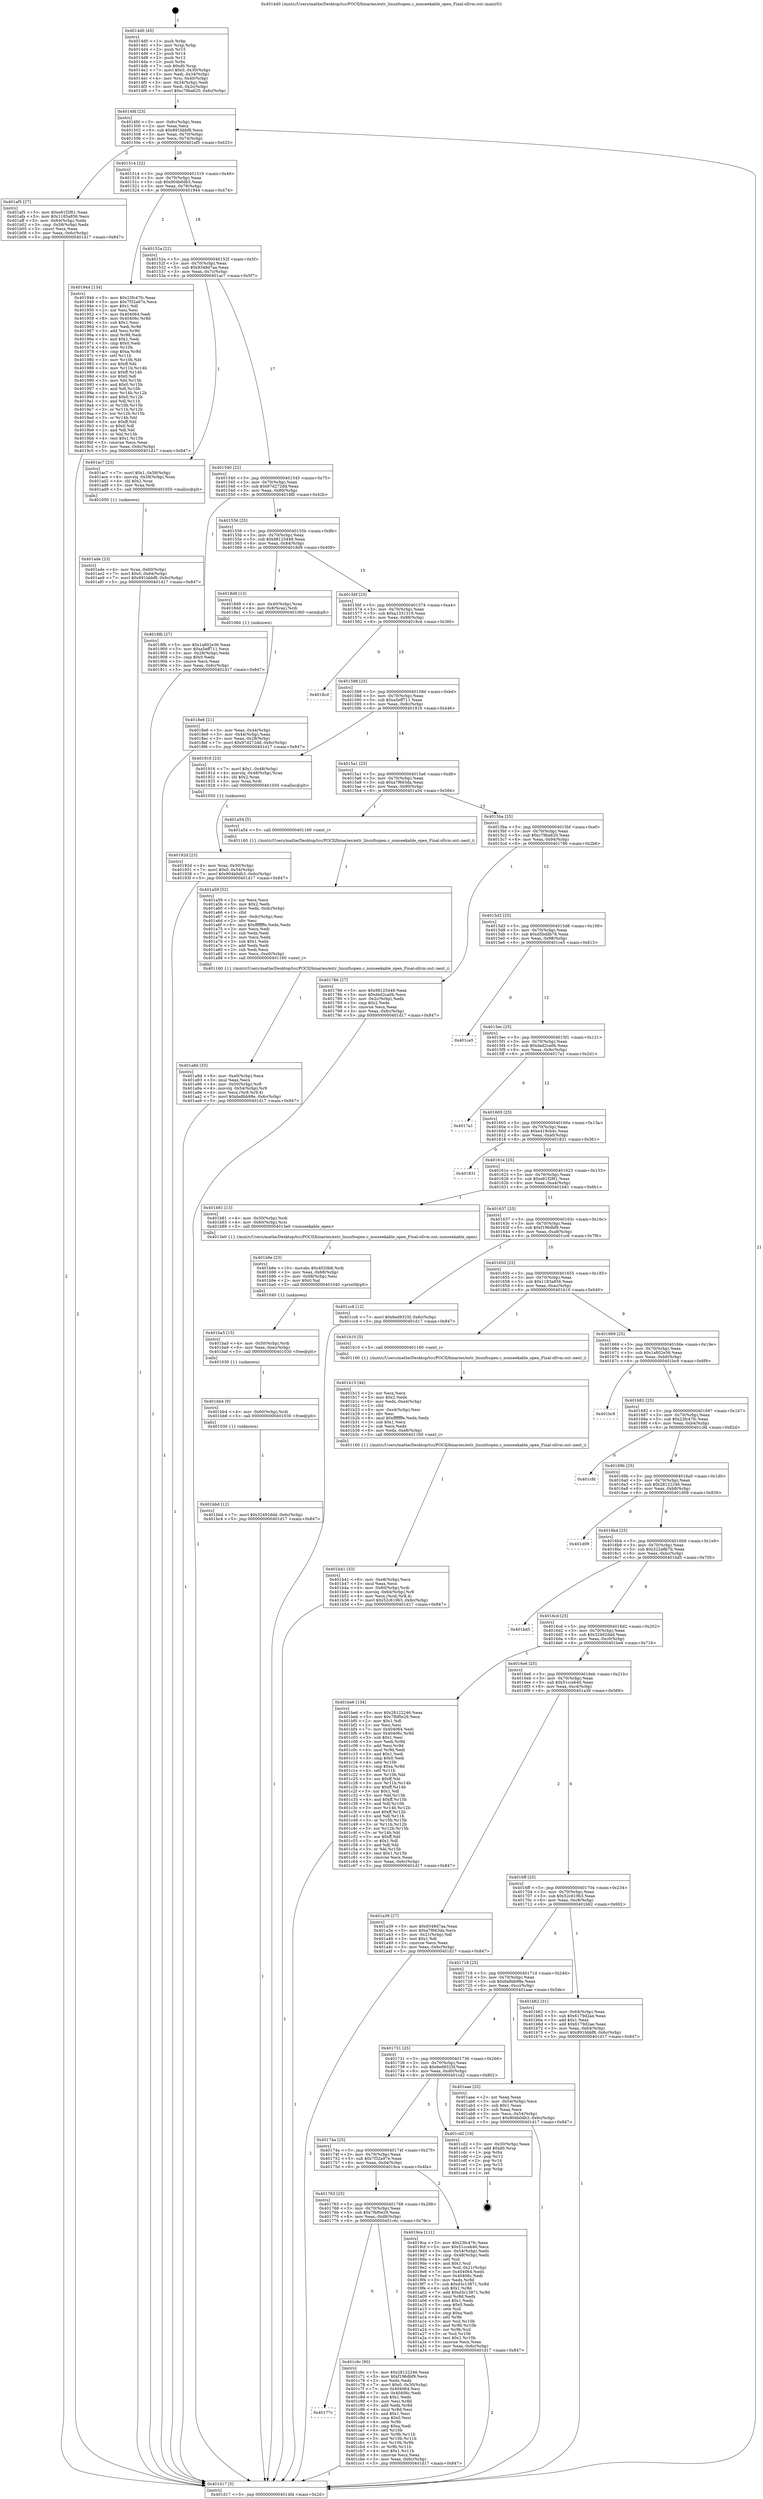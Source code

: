 digraph "0x4014d0" {
  label = "0x4014d0 (/mnt/c/Users/mathe/Desktop/tcc/POCII/binaries/extr_linuxfsopen.c_nonseekable_open_Final-ollvm.out::main(0))"
  labelloc = "t"
  node[shape=record]

  Entry [label="",width=0.3,height=0.3,shape=circle,fillcolor=black,style=filled]
  "0x4014fd" [label="{
     0x4014fd [23]\l
     | [instrs]\l
     &nbsp;&nbsp;0x4014fd \<+3\>: mov -0x6c(%rbp),%eax\l
     &nbsp;&nbsp;0x401500 \<+2\>: mov %eax,%ecx\l
     &nbsp;&nbsp;0x401502 \<+6\>: sub $0x891bbbf8,%ecx\l
     &nbsp;&nbsp;0x401508 \<+3\>: mov %eax,-0x70(%rbp)\l
     &nbsp;&nbsp;0x40150b \<+3\>: mov %ecx,-0x74(%rbp)\l
     &nbsp;&nbsp;0x40150e \<+6\>: je 0000000000401af5 \<main+0x625\>\l
  }"]
  "0x401af5" [label="{
     0x401af5 [27]\l
     | [instrs]\l
     &nbsp;&nbsp;0x401af5 \<+5\>: mov $0xe81f2f61,%eax\l
     &nbsp;&nbsp;0x401afa \<+5\>: mov $0x1183a856,%ecx\l
     &nbsp;&nbsp;0x401aff \<+3\>: mov -0x64(%rbp),%edx\l
     &nbsp;&nbsp;0x401b02 \<+3\>: cmp -0x58(%rbp),%edx\l
     &nbsp;&nbsp;0x401b05 \<+3\>: cmovl %ecx,%eax\l
     &nbsp;&nbsp;0x401b08 \<+3\>: mov %eax,-0x6c(%rbp)\l
     &nbsp;&nbsp;0x401b0b \<+5\>: jmp 0000000000401d17 \<main+0x847\>\l
  }"]
  "0x401514" [label="{
     0x401514 [22]\l
     | [instrs]\l
     &nbsp;&nbsp;0x401514 \<+5\>: jmp 0000000000401519 \<main+0x49\>\l
     &nbsp;&nbsp;0x401519 \<+3\>: mov -0x70(%rbp),%eax\l
     &nbsp;&nbsp;0x40151c \<+5\>: sub $0x904b0db3,%eax\l
     &nbsp;&nbsp;0x401521 \<+3\>: mov %eax,-0x78(%rbp)\l
     &nbsp;&nbsp;0x401524 \<+6\>: je 0000000000401944 \<main+0x474\>\l
  }"]
  Exit [label="",width=0.3,height=0.3,shape=circle,fillcolor=black,style=filled,peripheries=2]
  "0x401944" [label="{
     0x401944 [134]\l
     | [instrs]\l
     &nbsp;&nbsp;0x401944 \<+5\>: mov $0x23fc47fc,%eax\l
     &nbsp;&nbsp;0x401949 \<+5\>: mov $0x7f32a97e,%ecx\l
     &nbsp;&nbsp;0x40194e \<+2\>: mov $0x1,%dl\l
     &nbsp;&nbsp;0x401950 \<+2\>: xor %esi,%esi\l
     &nbsp;&nbsp;0x401952 \<+7\>: mov 0x404064,%edi\l
     &nbsp;&nbsp;0x401959 \<+8\>: mov 0x40406c,%r8d\l
     &nbsp;&nbsp;0x401961 \<+3\>: sub $0x1,%esi\l
     &nbsp;&nbsp;0x401964 \<+3\>: mov %edi,%r9d\l
     &nbsp;&nbsp;0x401967 \<+3\>: add %esi,%r9d\l
     &nbsp;&nbsp;0x40196a \<+4\>: imul %r9d,%edi\l
     &nbsp;&nbsp;0x40196e \<+3\>: and $0x1,%edi\l
     &nbsp;&nbsp;0x401971 \<+3\>: cmp $0x0,%edi\l
     &nbsp;&nbsp;0x401974 \<+4\>: sete %r10b\l
     &nbsp;&nbsp;0x401978 \<+4\>: cmp $0xa,%r8d\l
     &nbsp;&nbsp;0x40197c \<+4\>: setl %r11b\l
     &nbsp;&nbsp;0x401980 \<+3\>: mov %r10b,%bl\l
     &nbsp;&nbsp;0x401983 \<+3\>: xor $0xff,%bl\l
     &nbsp;&nbsp;0x401986 \<+3\>: mov %r11b,%r14b\l
     &nbsp;&nbsp;0x401989 \<+4\>: xor $0xff,%r14b\l
     &nbsp;&nbsp;0x40198d \<+3\>: xor $0x0,%dl\l
     &nbsp;&nbsp;0x401990 \<+3\>: mov %bl,%r15b\l
     &nbsp;&nbsp;0x401993 \<+4\>: and $0x0,%r15b\l
     &nbsp;&nbsp;0x401997 \<+3\>: and %dl,%r10b\l
     &nbsp;&nbsp;0x40199a \<+3\>: mov %r14b,%r12b\l
     &nbsp;&nbsp;0x40199d \<+4\>: and $0x0,%r12b\l
     &nbsp;&nbsp;0x4019a1 \<+3\>: and %dl,%r11b\l
     &nbsp;&nbsp;0x4019a4 \<+3\>: or %r10b,%r15b\l
     &nbsp;&nbsp;0x4019a7 \<+3\>: or %r11b,%r12b\l
     &nbsp;&nbsp;0x4019aa \<+3\>: xor %r12b,%r15b\l
     &nbsp;&nbsp;0x4019ad \<+3\>: or %r14b,%bl\l
     &nbsp;&nbsp;0x4019b0 \<+3\>: xor $0xff,%bl\l
     &nbsp;&nbsp;0x4019b3 \<+3\>: or $0x0,%dl\l
     &nbsp;&nbsp;0x4019b6 \<+2\>: and %dl,%bl\l
     &nbsp;&nbsp;0x4019b8 \<+3\>: or %bl,%r15b\l
     &nbsp;&nbsp;0x4019bb \<+4\>: test $0x1,%r15b\l
     &nbsp;&nbsp;0x4019bf \<+3\>: cmovne %ecx,%eax\l
     &nbsp;&nbsp;0x4019c2 \<+3\>: mov %eax,-0x6c(%rbp)\l
     &nbsp;&nbsp;0x4019c5 \<+5\>: jmp 0000000000401d17 \<main+0x847\>\l
  }"]
  "0x40152a" [label="{
     0x40152a [22]\l
     | [instrs]\l
     &nbsp;&nbsp;0x40152a \<+5\>: jmp 000000000040152f \<main+0x5f\>\l
     &nbsp;&nbsp;0x40152f \<+3\>: mov -0x70(%rbp),%eax\l
     &nbsp;&nbsp;0x401532 \<+5\>: sub $0x9348d7aa,%eax\l
     &nbsp;&nbsp;0x401537 \<+3\>: mov %eax,-0x7c(%rbp)\l
     &nbsp;&nbsp;0x40153a \<+6\>: je 0000000000401ac7 \<main+0x5f7\>\l
  }"]
  "0x40177c" [label="{
     0x40177c\l
  }", style=dashed]
  "0x401ac7" [label="{
     0x401ac7 [23]\l
     | [instrs]\l
     &nbsp;&nbsp;0x401ac7 \<+7\>: movl $0x1,-0x58(%rbp)\l
     &nbsp;&nbsp;0x401ace \<+4\>: movslq -0x58(%rbp),%rax\l
     &nbsp;&nbsp;0x401ad2 \<+4\>: shl $0x2,%rax\l
     &nbsp;&nbsp;0x401ad6 \<+3\>: mov %rax,%rdi\l
     &nbsp;&nbsp;0x401ad9 \<+5\>: call 0000000000401050 \<malloc@plt\>\l
     | [calls]\l
     &nbsp;&nbsp;0x401050 \{1\} (unknown)\l
  }"]
  "0x401540" [label="{
     0x401540 [22]\l
     | [instrs]\l
     &nbsp;&nbsp;0x401540 \<+5\>: jmp 0000000000401545 \<main+0x75\>\l
     &nbsp;&nbsp;0x401545 \<+3\>: mov -0x70(%rbp),%eax\l
     &nbsp;&nbsp;0x401548 \<+5\>: sub $0x97d272dd,%eax\l
     &nbsp;&nbsp;0x40154d \<+3\>: mov %eax,-0x80(%rbp)\l
     &nbsp;&nbsp;0x401550 \<+6\>: je 00000000004018fb \<main+0x42b\>\l
  }"]
  "0x401c6c" [label="{
     0x401c6c [90]\l
     | [instrs]\l
     &nbsp;&nbsp;0x401c6c \<+5\>: mov $0x28122246,%eax\l
     &nbsp;&nbsp;0x401c71 \<+5\>: mov $0xf196dbf9,%ecx\l
     &nbsp;&nbsp;0x401c76 \<+2\>: xor %edx,%edx\l
     &nbsp;&nbsp;0x401c78 \<+7\>: movl $0x0,-0x30(%rbp)\l
     &nbsp;&nbsp;0x401c7f \<+7\>: mov 0x404064,%esi\l
     &nbsp;&nbsp;0x401c86 \<+7\>: mov 0x40406c,%edi\l
     &nbsp;&nbsp;0x401c8d \<+3\>: sub $0x1,%edx\l
     &nbsp;&nbsp;0x401c90 \<+3\>: mov %esi,%r8d\l
     &nbsp;&nbsp;0x401c93 \<+3\>: add %edx,%r8d\l
     &nbsp;&nbsp;0x401c96 \<+4\>: imul %r8d,%esi\l
     &nbsp;&nbsp;0x401c9a \<+3\>: and $0x1,%esi\l
     &nbsp;&nbsp;0x401c9d \<+3\>: cmp $0x0,%esi\l
     &nbsp;&nbsp;0x401ca0 \<+4\>: sete %r9b\l
     &nbsp;&nbsp;0x401ca4 \<+3\>: cmp $0xa,%edi\l
     &nbsp;&nbsp;0x401ca7 \<+4\>: setl %r10b\l
     &nbsp;&nbsp;0x401cab \<+3\>: mov %r9b,%r11b\l
     &nbsp;&nbsp;0x401cae \<+3\>: and %r10b,%r11b\l
     &nbsp;&nbsp;0x401cb1 \<+3\>: xor %r10b,%r9b\l
     &nbsp;&nbsp;0x401cb4 \<+3\>: or %r9b,%r11b\l
     &nbsp;&nbsp;0x401cb7 \<+4\>: test $0x1,%r11b\l
     &nbsp;&nbsp;0x401cbb \<+3\>: cmovne %ecx,%eax\l
     &nbsp;&nbsp;0x401cbe \<+3\>: mov %eax,-0x6c(%rbp)\l
     &nbsp;&nbsp;0x401cc1 \<+5\>: jmp 0000000000401d17 \<main+0x847\>\l
  }"]
  "0x4018fb" [label="{
     0x4018fb [27]\l
     | [instrs]\l
     &nbsp;&nbsp;0x4018fb \<+5\>: mov $0x1a802e36,%eax\l
     &nbsp;&nbsp;0x401900 \<+5\>: mov $0xa5eff711,%ecx\l
     &nbsp;&nbsp;0x401905 \<+3\>: mov -0x28(%rbp),%edx\l
     &nbsp;&nbsp;0x401908 \<+3\>: cmp $0x0,%edx\l
     &nbsp;&nbsp;0x40190b \<+3\>: cmove %ecx,%eax\l
     &nbsp;&nbsp;0x40190e \<+3\>: mov %eax,-0x6c(%rbp)\l
     &nbsp;&nbsp;0x401911 \<+5\>: jmp 0000000000401d17 \<main+0x847\>\l
  }"]
  "0x401556" [label="{
     0x401556 [25]\l
     | [instrs]\l
     &nbsp;&nbsp;0x401556 \<+5\>: jmp 000000000040155b \<main+0x8b\>\l
     &nbsp;&nbsp;0x40155b \<+3\>: mov -0x70(%rbp),%eax\l
     &nbsp;&nbsp;0x40155e \<+5\>: sub $0x98125448,%eax\l
     &nbsp;&nbsp;0x401563 \<+6\>: mov %eax,-0x84(%rbp)\l
     &nbsp;&nbsp;0x401569 \<+6\>: je 00000000004018d9 \<main+0x409\>\l
  }"]
  "0x401bbd" [label="{
     0x401bbd [12]\l
     | [instrs]\l
     &nbsp;&nbsp;0x401bbd \<+7\>: movl $0x32492ddd,-0x6c(%rbp)\l
     &nbsp;&nbsp;0x401bc4 \<+5\>: jmp 0000000000401d17 \<main+0x847\>\l
  }"]
  "0x4018d9" [label="{
     0x4018d9 [13]\l
     | [instrs]\l
     &nbsp;&nbsp;0x4018d9 \<+4\>: mov -0x40(%rbp),%rax\l
     &nbsp;&nbsp;0x4018dd \<+4\>: mov 0x8(%rax),%rdi\l
     &nbsp;&nbsp;0x4018e1 \<+5\>: call 0000000000401060 \<atoi@plt\>\l
     | [calls]\l
     &nbsp;&nbsp;0x401060 \{1\} (unknown)\l
  }"]
  "0x40156f" [label="{
     0x40156f [25]\l
     | [instrs]\l
     &nbsp;&nbsp;0x40156f \<+5\>: jmp 0000000000401574 \<main+0xa4\>\l
     &nbsp;&nbsp;0x401574 \<+3\>: mov -0x70(%rbp),%eax\l
     &nbsp;&nbsp;0x401577 \<+5\>: sub $0xa1351319,%eax\l
     &nbsp;&nbsp;0x40157c \<+6\>: mov %eax,-0x88(%rbp)\l
     &nbsp;&nbsp;0x401582 \<+6\>: je 00000000004018cd \<main+0x3fd\>\l
  }"]
  "0x401bb4" [label="{
     0x401bb4 [9]\l
     | [instrs]\l
     &nbsp;&nbsp;0x401bb4 \<+4\>: mov -0x60(%rbp),%rdi\l
     &nbsp;&nbsp;0x401bb8 \<+5\>: call 0000000000401030 \<free@plt\>\l
     | [calls]\l
     &nbsp;&nbsp;0x401030 \{1\} (unknown)\l
  }"]
  "0x4018cd" [label="{
     0x4018cd\l
  }", style=dashed]
  "0x401588" [label="{
     0x401588 [25]\l
     | [instrs]\l
     &nbsp;&nbsp;0x401588 \<+5\>: jmp 000000000040158d \<main+0xbd\>\l
     &nbsp;&nbsp;0x40158d \<+3\>: mov -0x70(%rbp),%eax\l
     &nbsp;&nbsp;0x401590 \<+5\>: sub $0xa5eff711,%eax\l
     &nbsp;&nbsp;0x401595 \<+6\>: mov %eax,-0x8c(%rbp)\l
     &nbsp;&nbsp;0x40159b \<+6\>: je 0000000000401916 \<main+0x446\>\l
  }"]
  "0x401ba5" [label="{
     0x401ba5 [15]\l
     | [instrs]\l
     &nbsp;&nbsp;0x401ba5 \<+4\>: mov -0x50(%rbp),%rdi\l
     &nbsp;&nbsp;0x401ba9 \<+6\>: mov %eax,-0xec(%rbp)\l
     &nbsp;&nbsp;0x401baf \<+5\>: call 0000000000401030 \<free@plt\>\l
     | [calls]\l
     &nbsp;&nbsp;0x401030 \{1\} (unknown)\l
  }"]
  "0x401916" [label="{
     0x401916 [23]\l
     | [instrs]\l
     &nbsp;&nbsp;0x401916 \<+7\>: movl $0x1,-0x48(%rbp)\l
     &nbsp;&nbsp;0x40191d \<+4\>: movslq -0x48(%rbp),%rax\l
     &nbsp;&nbsp;0x401921 \<+4\>: shl $0x2,%rax\l
     &nbsp;&nbsp;0x401925 \<+3\>: mov %rax,%rdi\l
     &nbsp;&nbsp;0x401928 \<+5\>: call 0000000000401050 \<malloc@plt\>\l
     | [calls]\l
     &nbsp;&nbsp;0x401050 \{1\} (unknown)\l
  }"]
  "0x4015a1" [label="{
     0x4015a1 [25]\l
     | [instrs]\l
     &nbsp;&nbsp;0x4015a1 \<+5\>: jmp 00000000004015a6 \<main+0xd6\>\l
     &nbsp;&nbsp;0x4015a6 \<+3\>: mov -0x70(%rbp),%eax\l
     &nbsp;&nbsp;0x4015a9 \<+5\>: sub $0xa7f663da,%eax\l
     &nbsp;&nbsp;0x4015ae \<+6\>: mov %eax,-0x90(%rbp)\l
     &nbsp;&nbsp;0x4015b4 \<+6\>: je 0000000000401a54 \<main+0x584\>\l
  }"]
  "0x401b8e" [label="{
     0x401b8e [23]\l
     | [instrs]\l
     &nbsp;&nbsp;0x401b8e \<+10\>: movabs $0x4020b6,%rdi\l
     &nbsp;&nbsp;0x401b98 \<+3\>: mov %eax,-0x68(%rbp)\l
     &nbsp;&nbsp;0x401b9b \<+3\>: mov -0x68(%rbp),%esi\l
     &nbsp;&nbsp;0x401b9e \<+2\>: mov $0x0,%al\l
     &nbsp;&nbsp;0x401ba0 \<+5\>: call 0000000000401040 \<printf@plt\>\l
     | [calls]\l
     &nbsp;&nbsp;0x401040 \{1\} (unknown)\l
  }"]
  "0x401a54" [label="{
     0x401a54 [5]\l
     | [instrs]\l
     &nbsp;&nbsp;0x401a54 \<+5\>: call 0000000000401160 \<next_i\>\l
     | [calls]\l
     &nbsp;&nbsp;0x401160 \{1\} (/mnt/c/Users/mathe/Desktop/tcc/POCII/binaries/extr_linuxfsopen.c_nonseekable_open_Final-ollvm.out::next_i)\l
  }"]
  "0x4015ba" [label="{
     0x4015ba [25]\l
     | [instrs]\l
     &nbsp;&nbsp;0x4015ba \<+5\>: jmp 00000000004015bf \<main+0xef\>\l
     &nbsp;&nbsp;0x4015bf \<+3\>: mov -0x70(%rbp),%eax\l
     &nbsp;&nbsp;0x4015c2 \<+5\>: sub $0xc79ba620,%eax\l
     &nbsp;&nbsp;0x4015c7 \<+6\>: mov %eax,-0x94(%rbp)\l
     &nbsp;&nbsp;0x4015cd \<+6\>: je 0000000000401786 \<main+0x2b6\>\l
  }"]
  "0x401b41" [label="{
     0x401b41 [33]\l
     | [instrs]\l
     &nbsp;&nbsp;0x401b41 \<+6\>: mov -0xe8(%rbp),%ecx\l
     &nbsp;&nbsp;0x401b47 \<+3\>: imul %eax,%ecx\l
     &nbsp;&nbsp;0x401b4a \<+4\>: mov -0x60(%rbp),%rdi\l
     &nbsp;&nbsp;0x401b4e \<+4\>: movslq -0x64(%rbp),%r8\l
     &nbsp;&nbsp;0x401b52 \<+4\>: mov %ecx,(%rdi,%r8,4)\l
     &nbsp;&nbsp;0x401b56 \<+7\>: movl $0x52c619b3,-0x6c(%rbp)\l
     &nbsp;&nbsp;0x401b5d \<+5\>: jmp 0000000000401d17 \<main+0x847\>\l
  }"]
  "0x401786" [label="{
     0x401786 [27]\l
     | [instrs]\l
     &nbsp;&nbsp;0x401786 \<+5\>: mov $0x98125448,%eax\l
     &nbsp;&nbsp;0x40178b \<+5\>: mov $0xded2ca0b,%ecx\l
     &nbsp;&nbsp;0x401790 \<+3\>: mov -0x2c(%rbp),%edx\l
     &nbsp;&nbsp;0x401793 \<+3\>: cmp $0x2,%edx\l
     &nbsp;&nbsp;0x401796 \<+3\>: cmovne %ecx,%eax\l
     &nbsp;&nbsp;0x401799 \<+3\>: mov %eax,-0x6c(%rbp)\l
     &nbsp;&nbsp;0x40179c \<+5\>: jmp 0000000000401d17 \<main+0x847\>\l
  }"]
  "0x4015d3" [label="{
     0x4015d3 [25]\l
     | [instrs]\l
     &nbsp;&nbsp;0x4015d3 \<+5\>: jmp 00000000004015d8 \<main+0x108\>\l
     &nbsp;&nbsp;0x4015d8 \<+3\>: mov -0x70(%rbp),%eax\l
     &nbsp;&nbsp;0x4015db \<+5\>: sub $0xd5bddb78,%eax\l
     &nbsp;&nbsp;0x4015e0 \<+6\>: mov %eax,-0x98(%rbp)\l
     &nbsp;&nbsp;0x4015e6 \<+6\>: je 0000000000401ce5 \<main+0x815\>\l
  }"]
  "0x401d17" [label="{
     0x401d17 [5]\l
     | [instrs]\l
     &nbsp;&nbsp;0x401d17 \<+5\>: jmp 00000000004014fd \<main+0x2d\>\l
  }"]
  "0x4014d0" [label="{
     0x4014d0 [45]\l
     | [instrs]\l
     &nbsp;&nbsp;0x4014d0 \<+1\>: push %rbp\l
     &nbsp;&nbsp;0x4014d1 \<+3\>: mov %rsp,%rbp\l
     &nbsp;&nbsp;0x4014d4 \<+2\>: push %r15\l
     &nbsp;&nbsp;0x4014d6 \<+2\>: push %r14\l
     &nbsp;&nbsp;0x4014d8 \<+2\>: push %r12\l
     &nbsp;&nbsp;0x4014da \<+1\>: push %rbx\l
     &nbsp;&nbsp;0x4014db \<+7\>: sub $0xd0,%rsp\l
     &nbsp;&nbsp;0x4014e2 \<+7\>: movl $0x0,-0x30(%rbp)\l
     &nbsp;&nbsp;0x4014e9 \<+3\>: mov %edi,-0x34(%rbp)\l
     &nbsp;&nbsp;0x4014ec \<+4\>: mov %rsi,-0x40(%rbp)\l
     &nbsp;&nbsp;0x4014f0 \<+3\>: mov -0x34(%rbp),%edi\l
     &nbsp;&nbsp;0x4014f3 \<+3\>: mov %edi,-0x2c(%rbp)\l
     &nbsp;&nbsp;0x4014f6 \<+7\>: movl $0xc79ba620,-0x6c(%rbp)\l
  }"]
  "0x4018e6" [label="{
     0x4018e6 [21]\l
     | [instrs]\l
     &nbsp;&nbsp;0x4018e6 \<+3\>: mov %eax,-0x44(%rbp)\l
     &nbsp;&nbsp;0x4018e9 \<+3\>: mov -0x44(%rbp),%eax\l
     &nbsp;&nbsp;0x4018ec \<+3\>: mov %eax,-0x28(%rbp)\l
     &nbsp;&nbsp;0x4018ef \<+7\>: movl $0x97d272dd,-0x6c(%rbp)\l
     &nbsp;&nbsp;0x4018f6 \<+5\>: jmp 0000000000401d17 \<main+0x847\>\l
  }"]
  "0x40192d" [label="{
     0x40192d [23]\l
     | [instrs]\l
     &nbsp;&nbsp;0x40192d \<+4\>: mov %rax,-0x50(%rbp)\l
     &nbsp;&nbsp;0x401931 \<+7\>: movl $0x0,-0x54(%rbp)\l
     &nbsp;&nbsp;0x401938 \<+7\>: movl $0x904b0db3,-0x6c(%rbp)\l
     &nbsp;&nbsp;0x40193f \<+5\>: jmp 0000000000401d17 \<main+0x847\>\l
  }"]
  "0x401b15" [label="{
     0x401b15 [44]\l
     | [instrs]\l
     &nbsp;&nbsp;0x401b15 \<+2\>: xor %ecx,%ecx\l
     &nbsp;&nbsp;0x401b17 \<+5\>: mov $0x2,%edx\l
     &nbsp;&nbsp;0x401b1c \<+6\>: mov %edx,-0xe4(%rbp)\l
     &nbsp;&nbsp;0x401b22 \<+1\>: cltd\l
     &nbsp;&nbsp;0x401b23 \<+6\>: mov -0xe4(%rbp),%esi\l
     &nbsp;&nbsp;0x401b29 \<+2\>: idiv %esi\l
     &nbsp;&nbsp;0x401b2b \<+6\>: imul $0xfffffffe,%edx,%edx\l
     &nbsp;&nbsp;0x401b31 \<+3\>: sub $0x1,%ecx\l
     &nbsp;&nbsp;0x401b34 \<+2\>: sub %ecx,%edx\l
     &nbsp;&nbsp;0x401b36 \<+6\>: mov %edx,-0xe8(%rbp)\l
     &nbsp;&nbsp;0x401b3c \<+5\>: call 0000000000401160 \<next_i\>\l
     | [calls]\l
     &nbsp;&nbsp;0x401160 \{1\} (/mnt/c/Users/mathe/Desktop/tcc/POCII/binaries/extr_linuxfsopen.c_nonseekable_open_Final-ollvm.out::next_i)\l
  }"]
  "0x401ce5" [label="{
     0x401ce5\l
  }", style=dashed]
  "0x4015ec" [label="{
     0x4015ec [25]\l
     | [instrs]\l
     &nbsp;&nbsp;0x4015ec \<+5\>: jmp 00000000004015f1 \<main+0x121\>\l
     &nbsp;&nbsp;0x4015f1 \<+3\>: mov -0x70(%rbp),%eax\l
     &nbsp;&nbsp;0x4015f4 \<+5\>: sub $0xded2ca0b,%eax\l
     &nbsp;&nbsp;0x4015f9 \<+6\>: mov %eax,-0x9c(%rbp)\l
     &nbsp;&nbsp;0x4015ff \<+6\>: je 00000000004017a1 \<main+0x2d1\>\l
  }"]
  "0x401ade" [label="{
     0x401ade [23]\l
     | [instrs]\l
     &nbsp;&nbsp;0x401ade \<+4\>: mov %rax,-0x60(%rbp)\l
     &nbsp;&nbsp;0x401ae2 \<+7\>: movl $0x0,-0x64(%rbp)\l
     &nbsp;&nbsp;0x401ae9 \<+7\>: movl $0x891bbbf8,-0x6c(%rbp)\l
     &nbsp;&nbsp;0x401af0 \<+5\>: jmp 0000000000401d17 \<main+0x847\>\l
  }"]
  "0x4017a1" [label="{
     0x4017a1\l
  }", style=dashed]
  "0x401605" [label="{
     0x401605 [25]\l
     | [instrs]\l
     &nbsp;&nbsp;0x401605 \<+5\>: jmp 000000000040160a \<main+0x13a\>\l
     &nbsp;&nbsp;0x40160a \<+3\>: mov -0x70(%rbp),%eax\l
     &nbsp;&nbsp;0x40160d \<+5\>: sub $0xe419cb4c,%eax\l
     &nbsp;&nbsp;0x401612 \<+6\>: mov %eax,-0xa0(%rbp)\l
     &nbsp;&nbsp;0x401618 \<+6\>: je 0000000000401831 \<main+0x361\>\l
  }"]
  "0x401a8d" [label="{
     0x401a8d [33]\l
     | [instrs]\l
     &nbsp;&nbsp;0x401a8d \<+6\>: mov -0xe0(%rbp),%ecx\l
     &nbsp;&nbsp;0x401a93 \<+3\>: imul %eax,%ecx\l
     &nbsp;&nbsp;0x401a96 \<+4\>: mov -0x50(%rbp),%r8\l
     &nbsp;&nbsp;0x401a9a \<+4\>: movslq -0x54(%rbp),%r9\l
     &nbsp;&nbsp;0x401a9e \<+4\>: mov %ecx,(%r8,%r9,4)\l
     &nbsp;&nbsp;0x401aa2 \<+7\>: movl $0x6a8bb98e,-0x6c(%rbp)\l
     &nbsp;&nbsp;0x401aa9 \<+5\>: jmp 0000000000401d17 \<main+0x847\>\l
  }"]
  "0x401831" [label="{
     0x401831\l
  }", style=dashed]
  "0x40161e" [label="{
     0x40161e [25]\l
     | [instrs]\l
     &nbsp;&nbsp;0x40161e \<+5\>: jmp 0000000000401623 \<main+0x153\>\l
     &nbsp;&nbsp;0x401623 \<+3\>: mov -0x70(%rbp),%eax\l
     &nbsp;&nbsp;0x401626 \<+5\>: sub $0xe81f2f61,%eax\l
     &nbsp;&nbsp;0x40162b \<+6\>: mov %eax,-0xa4(%rbp)\l
     &nbsp;&nbsp;0x401631 \<+6\>: je 0000000000401b81 \<main+0x6b1\>\l
  }"]
  "0x401a59" [label="{
     0x401a59 [52]\l
     | [instrs]\l
     &nbsp;&nbsp;0x401a59 \<+2\>: xor %ecx,%ecx\l
     &nbsp;&nbsp;0x401a5b \<+5\>: mov $0x2,%edx\l
     &nbsp;&nbsp;0x401a60 \<+6\>: mov %edx,-0xdc(%rbp)\l
     &nbsp;&nbsp;0x401a66 \<+1\>: cltd\l
     &nbsp;&nbsp;0x401a67 \<+6\>: mov -0xdc(%rbp),%esi\l
     &nbsp;&nbsp;0x401a6d \<+2\>: idiv %esi\l
     &nbsp;&nbsp;0x401a6f \<+6\>: imul $0xfffffffe,%edx,%edx\l
     &nbsp;&nbsp;0x401a75 \<+2\>: mov %ecx,%edi\l
     &nbsp;&nbsp;0x401a77 \<+2\>: sub %edx,%edi\l
     &nbsp;&nbsp;0x401a79 \<+2\>: mov %ecx,%edx\l
     &nbsp;&nbsp;0x401a7b \<+3\>: sub $0x1,%edx\l
     &nbsp;&nbsp;0x401a7e \<+2\>: add %edx,%edi\l
     &nbsp;&nbsp;0x401a80 \<+2\>: sub %edi,%ecx\l
     &nbsp;&nbsp;0x401a82 \<+6\>: mov %ecx,-0xe0(%rbp)\l
     &nbsp;&nbsp;0x401a88 \<+5\>: call 0000000000401160 \<next_i\>\l
     | [calls]\l
     &nbsp;&nbsp;0x401160 \{1\} (/mnt/c/Users/mathe/Desktop/tcc/POCII/binaries/extr_linuxfsopen.c_nonseekable_open_Final-ollvm.out::next_i)\l
  }"]
  "0x401b81" [label="{
     0x401b81 [13]\l
     | [instrs]\l
     &nbsp;&nbsp;0x401b81 \<+4\>: mov -0x50(%rbp),%rdi\l
     &nbsp;&nbsp;0x401b85 \<+4\>: mov -0x60(%rbp),%rsi\l
     &nbsp;&nbsp;0x401b89 \<+5\>: call 00000000004013e0 \<nonseekable_open\>\l
     | [calls]\l
     &nbsp;&nbsp;0x4013e0 \{1\} (/mnt/c/Users/mathe/Desktop/tcc/POCII/binaries/extr_linuxfsopen.c_nonseekable_open_Final-ollvm.out::nonseekable_open)\l
  }"]
  "0x401637" [label="{
     0x401637 [25]\l
     | [instrs]\l
     &nbsp;&nbsp;0x401637 \<+5\>: jmp 000000000040163c \<main+0x16c\>\l
     &nbsp;&nbsp;0x40163c \<+3\>: mov -0x70(%rbp),%eax\l
     &nbsp;&nbsp;0x40163f \<+5\>: sub $0xf196dbf9,%eax\l
     &nbsp;&nbsp;0x401644 \<+6\>: mov %eax,-0xa8(%rbp)\l
     &nbsp;&nbsp;0x40164a \<+6\>: je 0000000000401cc6 \<main+0x7f6\>\l
  }"]
  "0x401763" [label="{
     0x401763 [25]\l
     | [instrs]\l
     &nbsp;&nbsp;0x401763 \<+5\>: jmp 0000000000401768 \<main+0x298\>\l
     &nbsp;&nbsp;0x401768 \<+3\>: mov -0x70(%rbp),%eax\l
     &nbsp;&nbsp;0x40176b \<+5\>: sub $0x7fbf0e29,%eax\l
     &nbsp;&nbsp;0x401770 \<+6\>: mov %eax,-0xd8(%rbp)\l
     &nbsp;&nbsp;0x401776 \<+6\>: je 0000000000401c6c \<main+0x79c\>\l
  }"]
  "0x401cc6" [label="{
     0x401cc6 [12]\l
     | [instrs]\l
     &nbsp;&nbsp;0x401cc6 \<+7\>: movl $0x6ed9325f,-0x6c(%rbp)\l
     &nbsp;&nbsp;0x401ccd \<+5\>: jmp 0000000000401d17 \<main+0x847\>\l
  }"]
  "0x401650" [label="{
     0x401650 [25]\l
     | [instrs]\l
     &nbsp;&nbsp;0x401650 \<+5\>: jmp 0000000000401655 \<main+0x185\>\l
     &nbsp;&nbsp;0x401655 \<+3\>: mov -0x70(%rbp),%eax\l
     &nbsp;&nbsp;0x401658 \<+5\>: sub $0x1183a856,%eax\l
     &nbsp;&nbsp;0x40165d \<+6\>: mov %eax,-0xac(%rbp)\l
     &nbsp;&nbsp;0x401663 \<+6\>: je 0000000000401b10 \<main+0x640\>\l
  }"]
  "0x4019ca" [label="{
     0x4019ca [111]\l
     | [instrs]\l
     &nbsp;&nbsp;0x4019ca \<+5\>: mov $0x23fc47fc,%eax\l
     &nbsp;&nbsp;0x4019cf \<+5\>: mov $0x51cceb40,%ecx\l
     &nbsp;&nbsp;0x4019d4 \<+3\>: mov -0x54(%rbp),%edx\l
     &nbsp;&nbsp;0x4019d7 \<+3\>: cmp -0x48(%rbp),%edx\l
     &nbsp;&nbsp;0x4019da \<+4\>: setl %sil\l
     &nbsp;&nbsp;0x4019de \<+4\>: and $0x1,%sil\l
     &nbsp;&nbsp;0x4019e2 \<+4\>: mov %sil,-0x21(%rbp)\l
     &nbsp;&nbsp;0x4019e6 \<+7\>: mov 0x404064,%edx\l
     &nbsp;&nbsp;0x4019ed \<+7\>: mov 0x40406c,%edi\l
     &nbsp;&nbsp;0x4019f4 \<+3\>: mov %edx,%r8d\l
     &nbsp;&nbsp;0x4019f7 \<+7\>: sub $0xd3c13871,%r8d\l
     &nbsp;&nbsp;0x4019fe \<+4\>: sub $0x1,%r8d\l
     &nbsp;&nbsp;0x401a02 \<+7\>: add $0xd3c13871,%r8d\l
     &nbsp;&nbsp;0x401a09 \<+4\>: imul %r8d,%edx\l
     &nbsp;&nbsp;0x401a0d \<+3\>: and $0x1,%edx\l
     &nbsp;&nbsp;0x401a10 \<+3\>: cmp $0x0,%edx\l
     &nbsp;&nbsp;0x401a13 \<+4\>: sete %sil\l
     &nbsp;&nbsp;0x401a17 \<+3\>: cmp $0xa,%edi\l
     &nbsp;&nbsp;0x401a1a \<+4\>: setl %r9b\l
     &nbsp;&nbsp;0x401a1e \<+3\>: mov %sil,%r10b\l
     &nbsp;&nbsp;0x401a21 \<+3\>: and %r9b,%r10b\l
     &nbsp;&nbsp;0x401a24 \<+3\>: xor %r9b,%sil\l
     &nbsp;&nbsp;0x401a27 \<+3\>: or %sil,%r10b\l
     &nbsp;&nbsp;0x401a2a \<+4\>: test $0x1,%r10b\l
     &nbsp;&nbsp;0x401a2e \<+3\>: cmovne %ecx,%eax\l
     &nbsp;&nbsp;0x401a31 \<+3\>: mov %eax,-0x6c(%rbp)\l
     &nbsp;&nbsp;0x401a34 \<+5\>: jmp 0000000000401d17 \<main+0x847\>\l
  }"]
  "0x401b10" [label="{
     0x401b10 [5]\l
     | [instrs]\l
     &nbsp;&nbsp;0x401b10 \<+5\>: call 0000000000401160 \<next_i\>\l
     | [calls]\l
     &nbsp;&nbsp;0x401160 \{1\} (/mnt/c/Users/mathe/Desktop/tcc/POCII/binaries/extr_linuxfsopen.c_nonseekable_open_Final-ollvm.out::next_i)\l
  }"]
  "0x401669" [label="{
     0x401669 [25]\l
     | [instrs]\l
     &nbsp;&nbsp;0x401669 \<+5\>: jmp 000000000040166e \<main+0x19e\>\l
     &nbsp;&nbsp;0x40166e \<+3\>: mov -0x70(%rbp),%eax\l
     &nbsp;&nbsp;0x401671 \<+5\>: sub $0x1a802e36,%eax\l
     &nbsp;&nbsp;0x401676 \<+6\>: mov %eax,-0xb0(%rbp)\l
     &nbsp;&nbsp;0x40167c \<+6\>: je 0000000000401bc9 \<main+0x6f9\>\l
  }"]
  "0x40174a" [label="{
     0x40174a [25]\l
     | [instrs]\l
     &nbsp;&nbsp;0x40174a \<+5\>: jmp 000000000040174f \<main+0x27f\>\l
     &nbsp;&nbsp;0x40174f \<+3\>: mov -0x70(%rbp),%eax\l
     &nbsp;&nbsp;0x401752 \<+5\>: sub $0x7f32a97e,%eax\l
     &nbsp;&nbsp;0x401757 \<+6\>: mov %eax,-0xd4(%rbp)\l
     &nbsp;&nbsp;0x40175d \<+6\>: je 00000000004019ca \<main+0x4fa\>\l
  }"]
  "0x401bc9" [label="{
     0x401bc9\l
  }", style=dashed]
  "0x401682" [label="{
     0x401682 [25]\l
     | [instrs]\l
     &nbsp;&nbsp;0x401682 \<+5\>: jmp 0000000000401687 \<main+0x1b7\>\l
     &nbsp;&nbsp;0x401687 \<+3\>: mov -0x70(%rbp),%eax\l
     &nbsp;&nbsp;0x40168a \<+5\>: sub $0x23fc47fc,%eax\l
     &nbsp;&nbsp;0x40168f \<+6\>: mov %eax,-0xb4(%rbp)\l
     &nbsp;&nbsp;0x401695 \<+6\>: je 0000000000401cfd \<main+0x82d\>\l
  }"]
  "0x401cd2" [label="{
     0x401cd2 [19]\l
     | [instrs]\l
     &nbsp;&nbsp;0x401cd2 \<+3\>: mov -0x30(%rbp),%eax\l
     &nbsp;&nbsp;0x401cd5 \<+7\>: add $0xd0,%rsp\l
     &nbsp;&nbsp;0x401cdc \<+1\>: pop %rbx\l
     &nbsp;&nbsp;0x401cdd \<+2\>: pop %r12\l
     &nbsp;&nbsp;0x401cdf \<+2\>: pop %r14\l
     &nbsp;&nbsp;0x401ce1 \<+2\>: pop %r15\l
     &nbsp;&nbsp;0x401ce3 \<+1\>: pop %rbp\l
     &nbsp;&nbsp;0x401ce4 \<+1\>: ret\l
  }"]
  "0x401cfd" [label="{
     0x401cfd\l
  }", style=dashed]
  "0x40169b" [label="{
     0x40169b [25]\l
     | [instrs]\l
     &nbsp;&nbsp;0x40169b \<+5\>: jmp 00000000004016a0 \<main+0x1d0\>\l
     &nbsp;&nbsp;0x4016a0 \<+3\>: mov -0x70(%rbp),%eax\l
     &nbsp;&nbsp;0x4016a3 \<+5\>: sub $0x28122246,%eax\l
     &nbsp;&nbsp;0x4016a8 \<+6\>: mov %eax,-0xb8(%rbp)\l
     &nbsp;&nbsp;0x4016ae \<+6\>: je 0000000000401d09 \<main+0x839\>\l
  }"]
  "0x401731" [label="{
     0x401731 [25]\l
     | [instrs]\l
     &nbsp;&nbsp;0x401731 \<+5\>: jmp 0000000000401736 \<main+0x266\>\l
     &nbsp;&nbsp;0x401736 \<+3\>: mov -0x70(%rbp),%eax\l
     &nbsp;&nbsp;0x401739 \<+5\>: sub $0x6ed9325f,%eax\l
     &nbsp;&nbsp;0x40173e \<+6\>: mov %eax,-0xd0(%rbp)\l
     &nbsp;&nbsp;0x401744 \<+6\>: je 0000000000401cd2 \<main+0x802\>\l
  }"]
  "0x401d09" [label="{
     0x401d09\l
  }", style=dashed]
  "0x4016b4" [label="{
     0x4016b4 [25]\l
     | [instrs]\l
     &nbsp;&nbsp;0x4016b4 \<+5\>: jmp 00000000004016b9 \<main+0x1e9\>\l
     &nbsp;&nbsp;0x4016b9 \<+3\>: mov -0x70(%rbp),%eax\l
     &nbsp;&nbsp;0x4016bc \<+5\>: sub $0x322a8b7b,%eax\l
     &nbsp;&nbsp;0x4016c1 \<+6\>: mov %eax,-0xbc(%rbp)\l
     &nbsp;&nbsp;0x4016c7 \<+6\>: je 0000000000401bd5 \<main+0x705\>\l
  }"]
  "0x401aae" [label="{
     0x401aae [25]\l
     | [instrs]\l
     &nbsp;&nbsp;0x401aae \<+2\>: xor %eax,%eax\l
     &nbsp;&nbsp;0x401ab0 \<+3\>: mov -0x54(%rbp),%ecx\l
     &nbsp;&nbsp;0x401ab3 \<+3\>: sub $0x1,%eax\l
     &nbsp;&nbsp;0x401ab6 \<+2\>: sub %eax,%ecx\l
     &nbsp;&nbsp;0x401ab8 \<+3\>: mov %ecx,-0x54(%rbp)\l
     &nbsp;&nbsp;0x401abb \<+7\>: movl $0x904b0db3,-0x6c(%rbp)\l
     &nbsp;&nbsp;0x401ac2 \<+5\>: jmp 0000000000401d17 \<main+0x847\>\l
  }"]
  "0x401bd5" [label="{
     0x401bd5\l
  }", style=dashed]
  "0x4016cd" [label="{
     0x4016cd [25]\l
     | [instrs]\l
     &nbsp;&nbsp;0x4016cd \<+5\>: jmp 00000000004016d2 \<main+0x202\>\l
     &nbsp;&nbsp;0x4016d2 \<+3\>: mov -0x70(%rbp),%eax\l
     &nbsp;&nbsp;0x4016d5 \<+5\>: sub $0x32492ddd,%eax\l
     &nbsp;&nbsp;0x4016da \<+6\>: mov %eax,-0xc0(%rbp)\l
     &nbsp;&nbsp;0x4016e0 \<+6\>: je 0000000000401be6 \<main+0x716\>\l
  }"]
  "0x401718" [label="{
     0x401718 [25]\l
     | [instrs]\l
     &nbsp;&nbsp;0x401718 \<+5\>: jmp 000000000040171d \<main+0x24d\>\l
     &nbsp;&nbsp;0x40171d \<+3\>: mov -0x70(%rbp),%eax\l
     &nbsp;&nbsp;0x401720 \<+5\>: sub $0x6a8bb98e,%eax\l
     &nbsp;&nbsp;0x401725 \<+6\>: mov %eax,-0xcc(%rbp)\l
     &nbsp;&nbsp;0x40172b \<+6\>: je 0000000000401aae \<main+0x5de\>\l
  }"]
  "0x401be6" [label="{
     0x401be6 [134]\l
     | [instrs]\l
     &nbsp;&nbsp;0x401be6 \<+5\>: mov $0x28122246,%eax\l
     &nbsp;&nbsp;0x401beb \<+5\>: mov $0x7fbf0e29,%ecx\l
     &nbsp;&nbsp;0x401bf0 \<+2\>: mov $0x1,%dl\l
     &nbsp;&nbsp;0x401bf2 \<+2\>: xor %esi,%esi\l
     &nbsp;&nbsp;0x401bf4 \<+7\>: mov 0x404064,%edi\l
     &nbsp;&nbsp;0x401bfb \<+8\>: mov 0x40406c,%r8d\l
     &nbsp;&nbsp;0x401c03 \<+3\>: sub $0x1,%esi\l
     &nbsp;&nbsp;0x401c06 \<+3\>: mov %edi,%r9d\l
     &nbsp;&nbsp;0x401c09 \<+3\>: add %esi,%r9d\l
     &nbsp;&nbsp;0x401c0c \<+4\>: imul %r9d,%edi\l
     &nbsp;&nbsp;0x401c10 \<+3\>: and $0x1,%edi\l
     &nbsp;&nbsp;0x401c13 \<+3\>: cmp $0x0,%edi\l
     &nbsp;&nbsp;0x401c16 \<+4\>: sete %r10b\l
     &nbsp;&nbsp;0x401c1a \<+4\>: cmp $0xa,%r8d\l
     &nbsp;&nbsp;0x401c1e \<+4\>: setl %r11b\l
     &nbsp;&nbsp;0x401c22 \<+3\>: mov %r10b,%bl\l
     &nbsp;&nbsp;0x401c25 \<+3\>: xor $0xff,%bl\l
     &nbsp;&nbsp;0x401c28 \<+3\>: mov %r11b,%r14b\l
     &nbsp;&nbsp;0x401c2b \<+4\>: xor $0xff,%r14b\l
     &nbsp;&nbsp;0x401c2f \<+3\>: xor $0x1,%dl\l
     &nbsp;&nbsp;0x401c32 \<+3\>: mov %bl,%r15b\l
     &nbsp;&nbsp;0x401c35 \<+4\>: and $0xff,%r15b\l
     &nbsp;&nbsp;0x401c39 \<+3\>: and %dl,%r10b\l
     &nbsp;&nbsp;0x401c3c \<+3\>: mov %r14b,%r12b\l
     &nbsp;&nbsp;0x401c3f \<+4\>: and $0xff,%r12b\l
     &nbsp;&nbsp;0x401c43 \<+3\>: and %dl,%r11b\l
     &nbsp;&nbsp;0x401c46 \<+3\>: or %r10b,%r15b\l
     &nbsp;&nbsp;0x401c49 \<+3\>: or %r11b,%r12b\l
     &nbsp;&nbsp;0x401c4c \<+3\>: xor %r12b,%r15b\l
     &nbsp;&nbsp;0x401c4f \<+3\>: or %r14b,%bl\l
     &nbsp;&nbsp;0x401c52 \<+3\>: xor $0xff,%bl\l
     &nbsp;&nbsp;0x401c55 \<+3\>: or $0x1,%dl\l
     &nbsp;&nbsp;0x401c58 \<+2\>: and %dl,%bl\l
     &nbsp;&nbsp;0x401c5a \<+3\>: or %bl,%r15b\l
     &nbsp;&nbsp;0x401c5d \<+4\>: test $0x1,%r15b\l
     &nbsp;&nbsp;0x401c61 \<+3\>: cmovne %ecx,%eax\l
     &nbsp;&nbsp;0x401c64 \<+3\>: mov %eax,-0x6c(%rbp)\l
     &nbsp;&nbsp;0x401c67 \<+5\>: jmp 0000000000401d17 \<main+0x847\>\l
  }"]
  "0x4016e6" [label="{
     0x4016e6 [25]\l
     | [instrs]\l
     &nbsp;&nbsp;0x4016e6 \<+5\>: jmp 00000000004016eb \<main+0x21b\>\l
     &nbsp;&nbsp;0x4016eb \<+3\>: mov -0x70(%rbp),%eax\l
     &nbsp;&nbsp;0x4016ee \<+5\>: sub $0x51cceb40,%eax\l
     &nbsp;&nbsp;0x4016f3 \<+6\>: mov %eax,-0xc4(%rbp)\l
     &nbsp;&nbsp;0x4016f9 \<+6\>: je 0000000000401a39 \<main+0x569\>\l
  }"]
  "0x401b62" [label="{
     0x401b62 [31]\l
     | [instrs]\l
     &nbsp;&nbsp;0x401b62 \<+3\>: mov -0x64(%rbp),%eax\l
     &nbsp;&nbsp;0x401b65 \<+5\>: sub $0x6179d2ae,%eax\l
     &nbsp;&nbsp;0x401b6a \<+3\>: add $0x1,%eax\l
     &nbsp;&nbsp;0x401b6d \<+5\>: add $0x6179d2ae,%eax\l
     &nbsp;&nbsp;0x401b72 \<+3\>: mov %eax,-0x64(%rbp)\l
     &nbsp;&nbsp;0x401b75 \<+7\>: movl $0x891bbbf8,-0x6c(%rbp)\l
     &nbsp;&nbsp;0x401b7c \<+5\>: jmp 0000000000401d17 \<main+0x847\>\l
  }"]
  "0x401a39" [label="{
     0x401a39 [27]\l
     | [instrs]\l
     &nbsp;&nbsp;0x401a39 \<+5\>: mov $0x9348d7aa,%eax\l
     &nbsp;&nbsp;0x401a3e \<+5\>: mov $0xa7f663da,%ecx\l
     &nbsp;&nbsp;0x401a43 \<+3\>: mov -0x21(%rbp),%dl\l
     &nbsp;&nbsp;0x401a46 \<+3\>: test $0x1,%dl\l
     &nbsp;&nbsp;0x401a49 \<+3\>: cmovne %ecx,%eax\l
     &nbsp;&nbsp;0x401a4c \<+3\>: mov %eax,-0x6c(%rbp)\l
     &nbsp;&nbsp;0x401a4f \<+5\>: jmp 0000000000401d17 \<main+0x847\>\l
  }"]
  "0x4016ff" [label="{
     0x4016ff [25]\l
     | [instrs]\l
     &nbsp;&nbsp;0x4016ff \<+5\>: jmp 0000000000401704 \<main+0x234\>\l
     &nbsp;&nbsp;0x401704 \<+3\>: mov -0x70(%rbp),%eax\l
     &nbsp;&nbsp;0x401707 \<+5\>: sub $0x52c619b3,%eax\l
     &nbsp;&nbsp;0x40170c \<+6\>: mov %eax,-0xc8(%rbp)\l
     &nbsp;&nbsp;0x401712 \<+6\>: je 0000000000401b62 \<main+0x692\>\l
  }"]
  Entry -> "0x4014d0" [label=" 1"]
  "0x4014fd" -> "0x401af5" [label=" 2"]
  "0x4014fd" -> "0x401514" [label=" 20"]
  "0x401cd2" -> Exit [label=" 1"]
  "0x401514" -> "0x401944" [label=" 2"]
  "0x401514" -> "0x40152a" [label=" 18"]
  "0x401cc6" -> "0x401d17" [label=" 1"]
  "0x40152a" -> "0x401ac7" [label=" 1"]
  "0x40152a" -> "0x401540" [label=" 17"]
  "0x401c6c" -> "0x401d17" [label=" 1"]
  "0x401540" -> "0x4018fb" [label=" 1"]
  "0x401540" -> "0x401556" [label=" 16"]
  "0x401763" -> "0x40177c" [label=" 0"]
  "0x401556" -> "0x4018d9" [label=" 1"]
  "0x401556" -> "0x40156f" [label=" 15"]
  "0x401763" -> "0x401c6c" [label=" 1"]
  "0x40156f" -> "0x4018cd" [label=" 0"]
  "0x40156f" -> "0x401588" [label=" 15"]
  "0x401be6" -> "0x401d17" [label=" 1"]
  "0x401588" -> "0x401916" [label=" 1"]
  "0x401588" -> "0x4015a1" [label=" 14"]
  "0x401bbd" -> "0x401d17" [label=" 1"]
  "0x4015a1" -> "0x401a54" [label=" 1"]
  "0x4015a1" -> "0x4015ba" [label=" 13"]
  "0x401bb4" -> "0x401bbd" [label=" 1"]
  "0x4015ba" -> "0x401786" [label=" 1"]
  "0x4015ba" -> "0x4015d3" [label=" 12"]
  "0x401786" -> "0x401d17" [label=" 1"]
  "0x4014d0" -> "0x4014fd" [label=" 1"]
  "0x401d17" -> "0x4014fd" [label=" 21"]
  "0x4018d9" -> "0x4018e6" [label=" 1"]
  "0x4018e6" -> "0x401d17" [label=" 1"]
  "0x4018fb" -> "0x401d17" [label=" 1"]
  "0x401916" -> "0x40192d" [label=" 1"]
  "0x40192d" -> "0x401d17" [label=" 1"]
  "0x401944" -> "0x401d17" [label=" 2"]
  "0x401ba5" -> "0x401bb4" [label=" 1"]
  "0x4015d3" -> "0x401ce5" [label=" 0"]
  "0x4015d3" -> "0x4015ec" [label=" 12"]
  "0x401b8e" -> "0x401ba5" [label=" 1"]
  "0x4015ec" -> "0x4017a1" [label=" 0"]
  "0x4015ec" -> "0x401605" [label=" 12"]
  "0x401b81" -> "0x401b8e" [label=" 1"]
  "0x401605" -> "0x401831" [label=" 0"]
  "0x401605" -> "0x40161e" [label=" 12"]
  "0x401b62" -> "0x401d17" [label=" 1"]
  "0x40161e" -> "0x401b81" [label=" 1"]
  "0x40161e" -> "0x401637" [label=" 11"]
  "0x401b41" -> "0x401d17" [label=" 1"]
  "0x401637" -> "0x401cc6" [label=" 1"]
  "0x401637" -> "0x401650" [label=" 10"]
  "0x401b15" -> "0x401b41" [label=" 1"]
  "0x401650" -> "0x401b10" [label=" 1"]
  "0x401650" -> "0x401669" [label=" 9"]
  "0x401b10" -> "0x401b15" [label=" 1"]
  "0x401669" -> "0x401bc9" [label=" 0"]
  "0x401669" -> "0x401682" [label=" 9"]
  "0x401ade" -> "0x401d17" [label=" 1"]
  "0x401682" -> "0x401cfd" [label=" 0"]
  "0x401682" -> "0x40169b" [label=" 9"]
  "0x401ac7" -> "0x401ade" [label=" 1"]
  "0x40169b" -> "0x401d09" [label=" 0"]
  "0x40169b" -> "0x4016b4" [label=" 9"]
  "0x401a8d" -> "0x401d17" [label=" 1"]
  "0x4016b4" -> "0x401bd5" [label=" 0"]
  "0x4016b4" -> "0x4016cd" [label=" 9"]
  "0x401a59" -> "0x401a8d" [label=" 1"]
  "0x4016cd" -> "0x401be6" [label=" 1"]
  "0x4016cd" -> "0x4016e6" [label=" 8"]
  "0x401a39" -> "0x401d17" [label=" 2"]
  "0x4016e6" -> "0x401a39" [label=" 2"]
  "0x4016e6" -> "0x4016ff" [label=" 6"]
  "0x4019ca" -> "0x401d17" [label=" 2"]
  "0x4016ff" -> "0x401b62" [label=" 1"]
  "0x4016ff" -> "0x401718" [label=" 5"]
  "0x401a54" -> "0x401a59" [label=" 1"]
  "0x401718" -> "0x401aae" [label=" 1"]
  "0x401718" -> "0x401731" [label=" 4"]
  "0x401aae" -> "0x401d17" [label=" 1"]
  "0x401731" -> "0x401cd2" [label=" 1"]
  "0x401731" -> "0x40174a" [label=" 3"]
  "0x401af5" -> "0x401d17" [label=" 2"]
  "0x40174a" -> "0x4019ca" [label=" 2"]
  "0x40174a" -> "0x401763" [label=" 1"]
}
